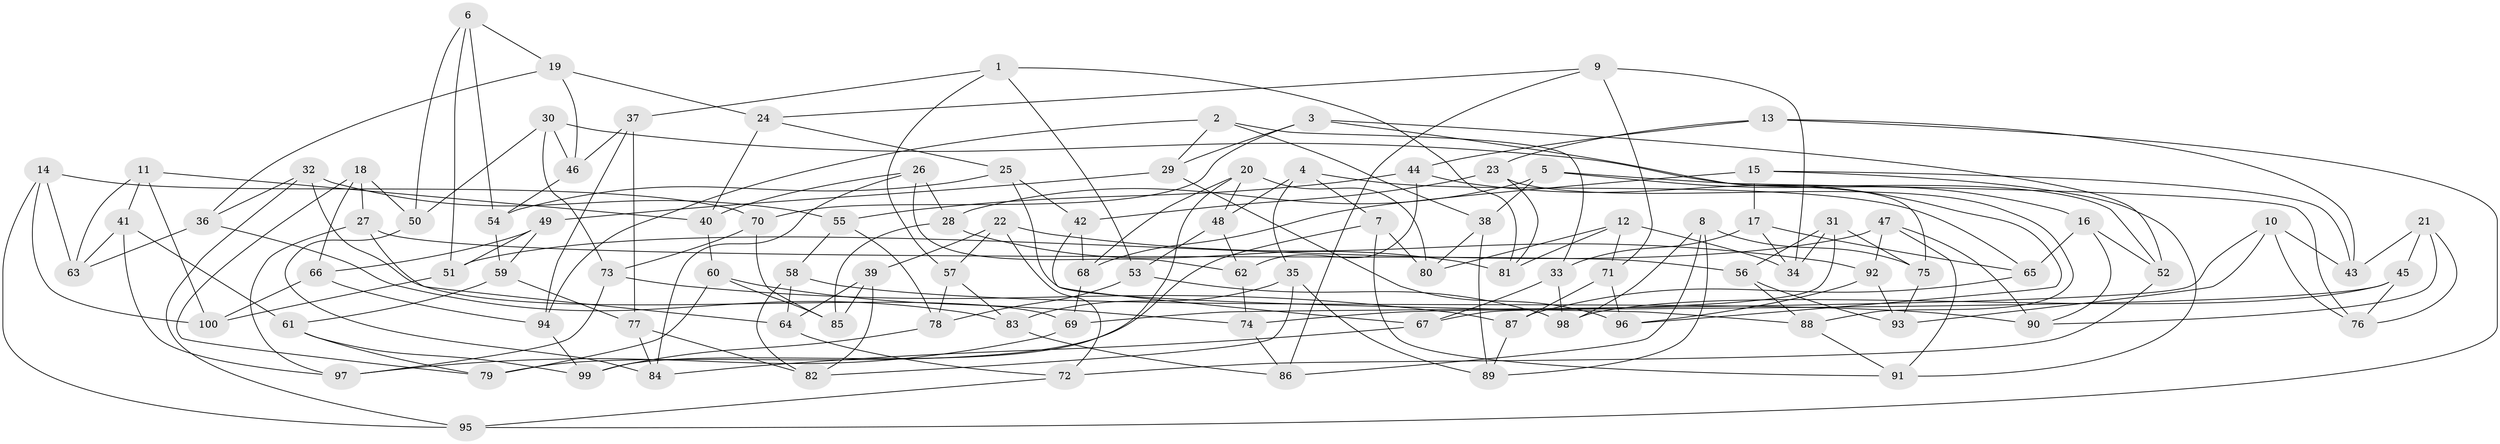 // Generated by graph-tools (version 1.1) at 2025/39/02/21/25 10:39:00]
// undirected, 100 vertices, 200 edges
graph export_dot {
graph [start="1"]
  node [color=gray90,style=filled];
  1;
  2;
  3;
  4;
  5;
  6;
  7;
  8;
  9;
  10;
  11;
  12;
  13;
  14;
  15;
  16;
  17;
  18;
  19;
  20;
  21;
  22;
  23;
  24;
  25;
  26;
  27;
  28;
  29;
  30;
  31;
  32;
  33;
  34;
  35;
  36;
  37;
  38;
  39;
  40;
  41;
  42;
  43;
  44;
  45;
  46;
  47;
  48;
  49;
  50;
  51;
  52;
  53;
  54;
  55;
  56;
  57;
  58;
  59;
  60;
  61;
  62;
  63;
  64;
  65;
  66;
  67;
  68;
  69;
  70;
  71;
  72;
  73;
  74;
  75;
  76;
  77;
  78;
  79;
  80;
  81;
  82;
  83;
  84;
  85;
  86;
  87;
  88;
  89;
  90;
  91;
  92;
  93;
  94;
  95;
  96;
  97;
  98;
  99;
  100;
  1 -- 53;
  1 -- 57;
  1 -- 81;
  1 -- 37;
  2 -- 33;
  2 -- 94;
  2 -- 38;
  2 -- 29;
  3 -- 52;
  3 -- 70;
  3 -- 29;
  3 -- 75;
  4 -- 48;
  4 -- 35;
  4 -- 65;
  4 -- 7;
  5 -- 76;
  5 -- 16;
  5 -- 38;
  5 -- 28;
  6 -- 54;
  6 -- 19;
  6 -- 50;
  6 -- 51;
  7 -- 80;
  7 -- 91;
  7 -- 79;
  8 -- 86;
  8 -- 75;
  8 -- 98;
  8 -- 89;
  9 -- 71;
  9 -- 24;
  9 -- 34;
  9 -- 86;
  10 -- 76;
  10 -- 93;
  10 -- 69;
  10 -- 43;
  11 -- 100;
  11 -- 41;
  11 -- 63;
  11 -- 40;
  12 -- 34;
  12 -- 81;
  12 -- 71;
  12 -- 80;
  13 -- 44;
  13 -- 95;
  13 -- 23;
  13 -- 43;
  14 -- 95;
  14 -- 70;
  14 -- 63;
  14 -- 100;
  15 -- 17;
  15 -- 68;
  15 -- 43;
  15 -- 91;
  16 -- 65;
  16 -- 90;
  16 -- 52;
  17 -- 65;
  17 -- 34;
  17 -- 33;
  18 -- 66;
  18 -- 50;
  18 -- 27;
  18 -- 79;
  19 -- 24;
  19 -- 36;
  19 -- 46;
  20 -- 99;
  20 -- 68;
  20 -- 80;
  20 -- 48;
  21 -- 90;
  21 -- 43;
  21 -- 45;
  21 -- 76;
  22 -- 92;
  22 -- 57;
  22 -- 39;
  22 -- 72;
  23 -- 42;
  23 -- 88;
  23 -- 81;
  24 -- 25;
  24 -- 40;
  25 -- 88;
  25 -- 42;
  25 -- 54;
  26 -- 62;
  26 -- 40;
  26 -- 84;
  26 -- 28;
  27 -- 97;
  27 -- 56;
  27 -- 64;
  28 -- 81;
  28 -- 85;
  29 -- 96;
  29 -- 49;
  30 -- 50;
  30 -- 73;
  30 -- 52;
  30 -- 46;
  31 -- 56;
  31 -- 67;
  31 -- 75;
  31 -- 34;
  32 -- 95;
  32 -- 36;
  32 -- 69;
  32 -- 55;
  33 -- 98;
  33 -- 67;
  35 -- 89;
  35 -- 82;
  35 -- 83;
  36 -- 63;
  36 -- 83;
  37 -- 94;
  37 -- 46;
  37 -- 77;
  38 -- 80;
  38 -- 89;
  39 -- 85;
  39 -- 82;
  39 -- 64;
  40 -- 60;
  41 -- 61;
  41 -- 97;
  41 -- 63;
  42 -- 67;
  42 -- 68;
  44 -- 96;
  44 -- 55;
  44 -- 62;
  45 -- 76;
  45 -- 98;
  45 -- 74;
  46 -- 54;
  47 -- 90;
  47 -- 51;
  47 -- 91;
  47 -- 92;
  48 -- 53;
  48 -- 62;
  49 -- 66;
  49 -- 51;
  49 -- 59;
  50 -- 84;
  51 -- 100;
  52 -- 72;
  53 -- 98;
  53 -- 78;
  54 -- 59;
  55 -- 58;
  55 -- 78;
  56 -- 93;
  56 -- 88;
  57 -- 78;
  57 -- 83;
  58 -- 82;
  58 -- 64;
  58 -- 90;
  59 -- 61;
  59 -- 77;
  60 -- 79;
  60 -- 74;
  60 -- 85;
  61 -- 99;
  61 -- 79;
  62 -- 74;
  64 -- 72;
  65 -- 87;
  66 -- 100;
  66 -- 94;
  67 -- 84;
  68 -- 69;
  69 -- 97;
  70 -- 85;
  70 -- 73;
  71 -- 96;
  71 -- 87;
  72 -- 95;
  73 -- 97;
  73 -- 87;
  74 -- 86;
  75 -- 93;
  77 -- 82;
  77 -- 84;
  78 -- 99;
  83 -- 86;
  87 -- 89;
  88 -- 91;
  92 -- 93;
  92 -- 96;
  94 -- 99;
}
